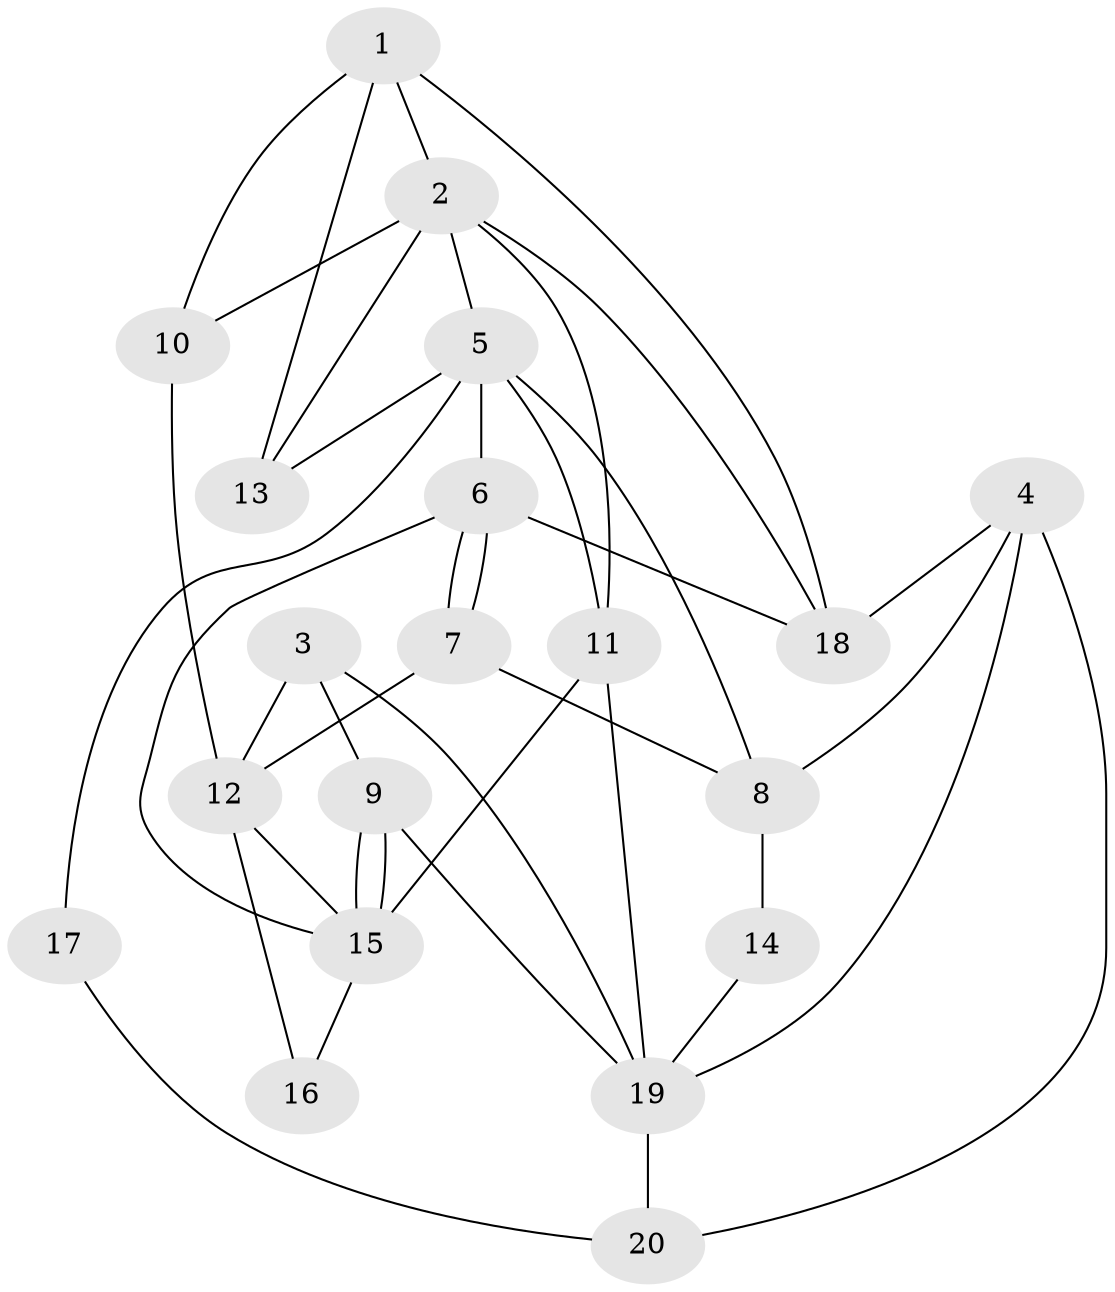// Generated by graph-tools (version 1.1) at 2025/46/02/15/25 05:46:28]
// undirected, 20 vertices, 40 edges
graph export_dot {
graph [start="1"]
  node [color=gray90,style=filled];
  1;
  2;
  3;
  4;
  5;
  6;
  7;
  8;
  9;
  10;
  11;
  12;
  13;
  14;
  15;
  16;
  17;
  18;
  19;
  20;
  1 -- 13;
  1 -- 18;
  1 -- 2;
  1 -- 10;
  2 -- 10;
  2 -- 5;
  2 -- 11;
  2 -- 13;
  2 -- 18;
  3 -- 9;
  3 -- 12;
  3 -- 19;
  4 -- 19;
  4 -- 18;
  4 -- 8;
  4 -- 20;
  5 -- 11;
  5 -- 6;
  5 -- 8;
  5 -- 13;
  5 -- 17;
  6 -- 7;
  6 -- 7;
  6 -- 15;
  6 -- 18;
  7 -- 8;
  7 -- 12;
  8 -- 14;
  9 -- 15;
  9 -- 15;
  9 -- 19;
  10 -- 12;
  11 -- 15;
  11 -- 19;
  12 -- 15;
  12 -- 16;
  14 -- 19;
  15 -- 16;
  17 -- 20;
  19 -- 20;
}
